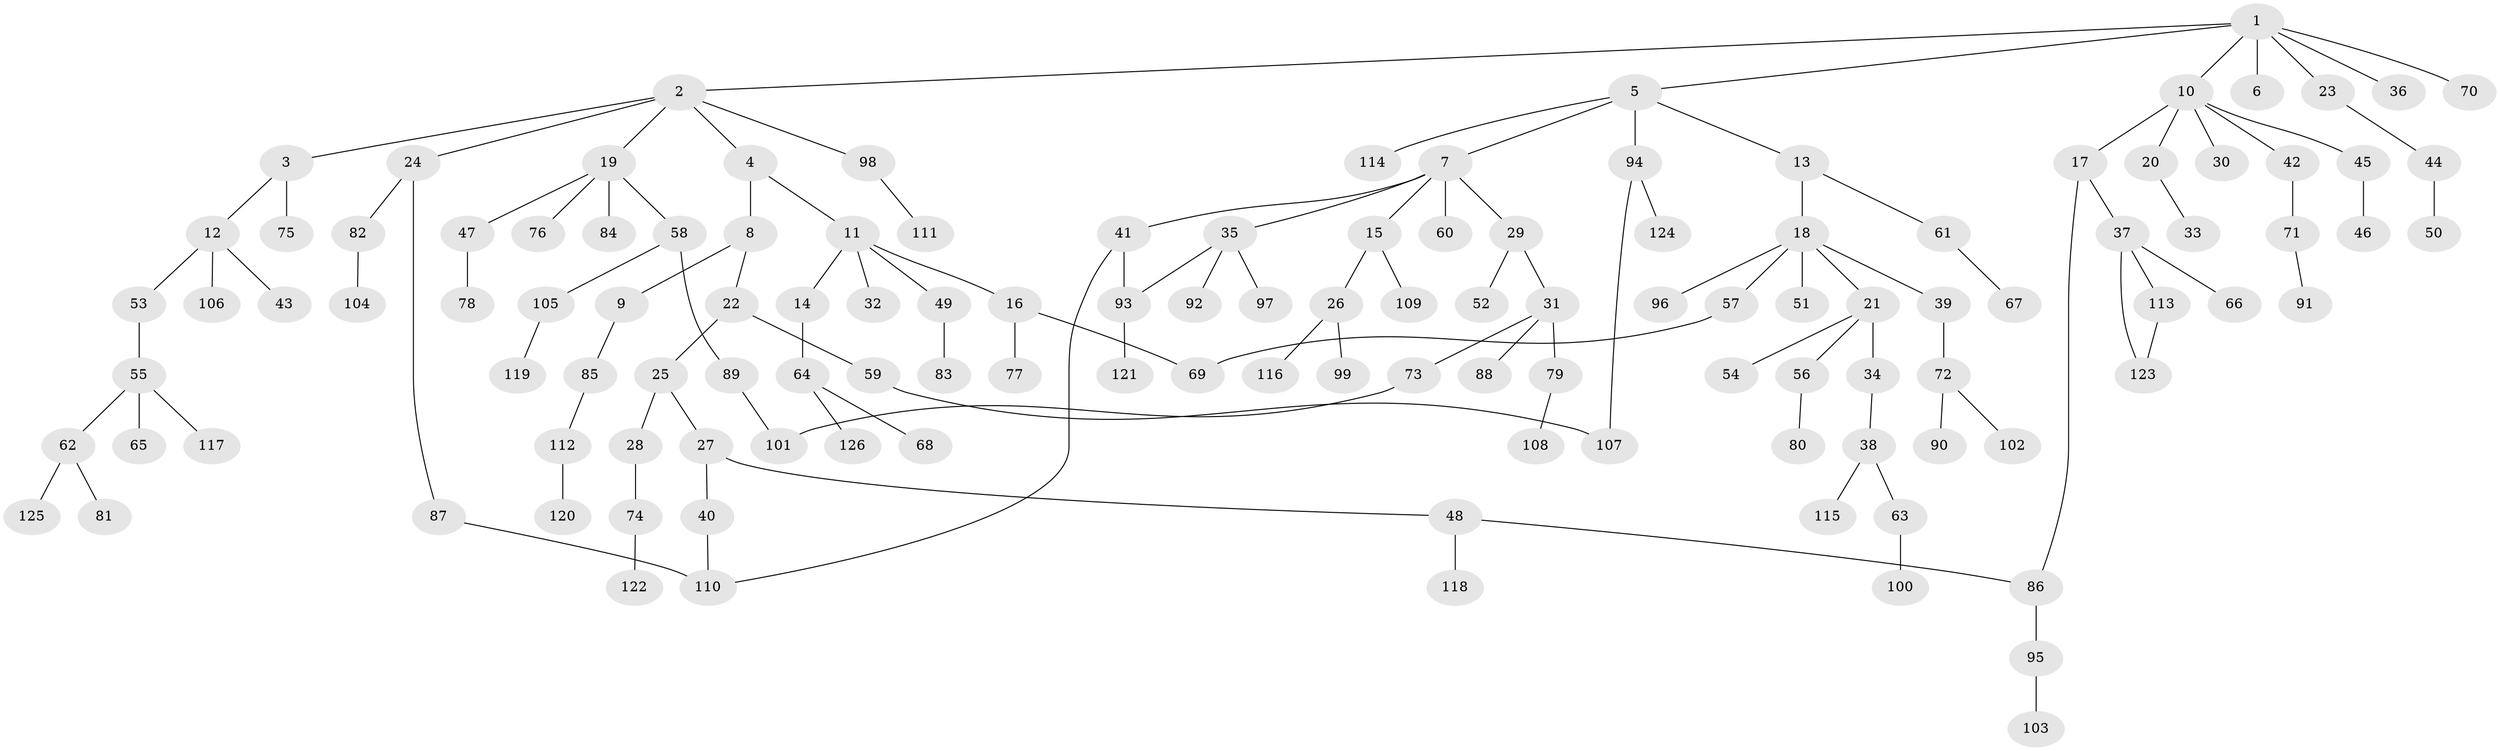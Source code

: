 // Generated by graph-tools (version 1.1) at 2025/42/03/09/25 04:42:23]
// undirected, 126 vertices, 133 edges
graph export_dot {
graph [start="1"]
  node [color=gray90,style=filled];
  1;
  2;
  3;
  4;
  5;
  6;
  7;
  8;
  9;
  10;
  11;
  12;
  13;
  14;
  15;
  16;
  17;
  18;
  19;
  20;
  21;
  22;
  23;
  24;
  25;
  26;
  27;
  28;
  29;
  30;
  31;
  32;
  33;
  34;
  35;
  36;
  37;
  38;
  39;
  40;
  41;
  42;
  43;
  44;
  45;
  46;
  47;
  48;
  49;
  50;
  51;
  52;
  53;
  54;
  55;
  56;
  57;
  58;
  59;
  60;
  61;
  62;
  63;
  64;
  65;
  66;
  67;
  68;
  69;
  70;
  71;
  72;
  73;
  74;
  75;
  76;
  77;
  78;
  79;
  80;
  81;
  82;
  83;
  84;
  85;
  86;
  87;
  88;
  89;
  90;
  91;
  92;
  93;
  94;
  95;
  96;
  97;
  98;
  99;
  100;
  101;
  102;
  103;
  104;
  105;
  106;
  107;
  108;
  109;
  110;
  111;
  112;
  113;
  114;
  115;
  116;
  117;
  118;
  119;
  120;
  121;
  122;
  123;
  124;
  125;
  126;
  1 -- 2;
  1 -- 5;
  1 -- 6;
  1 -- 10;
  1 -- 23;
  1 -- 36;
  1 -- 70;
  2 -- 3;
  2 -- 4;
  2 -- 19;
  2 -- 24;
  2 -- 98;
  3 -- 12;
  3 -- 75;
  4 -- 8;
  4 -- 11;
  5 -- 7;
  5 -- 13;
  5 -- 94;
  5 -- 114;
  7 -- 15;
  7 -- 29;
  7 -- 35;
  7 -- 41;
  7 -- 60;
  8 -- 9;
  8 -- 22;
  9 -- 85;
  10 -- 17;
  10 -- 20;
  10 -- 30;
  10 -- 42;
  10 -- 45;
  11 -- 14;
  11 -- 16;
  11 -- 32;
  11 -- 49;
  12 -- 43;
  12 -- 53;
  12 -- 106;
  13 -- 18;
  13 -- 61;
  14 -- 64;
  15 -- 26;
  15 -- 109;
  16 -- 77;
  16 -- 69;
  17 -- 37;
  17 -- 86;
  18 -- 21;
  18 -- 39;
  18 -- 51;
  18 -- 57;
  18 -- 96;
  19 -- 47;
  19 -- 58;
  19 -- 76;
  19 -- 84;
  20 -- 33;
  21 -- 34;
  21 -- 54;
  21 -- 56;
  22 -- 25;
  22 -- 59;
  23 -- 44;
  24 -- 82;
  24 -- 87;
  25 -- 27;
  25 -- 28;
  26 -- 99;
  26 -- 116;
  27 -- 40;
  27 -- 48;
  28 -- 74;
  29 -- 31;
  29 -- 52;
  31 -- 73;
  31 -- 79;
  31 -- 88;
  34 -- 38;
  35 -- 92;
  35 -- 97;
  35 -- 93;
  37 -- 66;
  37 -- 113;
  37 -- 123;
  38 -- 63;
  38 -- 115;
  39 -- 72;
  40 -- 110;
  41 -- 93;
  41 -- 110;
  42 -- 71;
  44 -- 50;
  45 -- 46;
  47 -- 78;
  48 -- 118;
  48 -- 86;
  49 -- 83;
  53 -- 55;
  55 -- 62;
  55 -- 65;
  55 -- 117;
  56 -- 80;
  57 -- 69;
  58 -- 89;
  58 -- 105;
  59 -- 107;
  61 -- 67;
  62 -- 81;
  62 -- 125;
  63 -- 100;
  64 -- 68;
  64 -- 126;
  71 -- 91;
  72 -- 90;
  72 -- 102;
  73 -- 101;
  74 -- 122;
  79 -- 108;
  82 -- 104;
  85 -- 112;
  86 -- 95;
  87 -- 110;
  89 -- 101;
  93 -- 121;
  94 -- 124;
  94 -- 107;
  95 -- 103;
  98 -- 111;
  105 -- 119;
  112 -- 120;
  113 -- 123;
}
